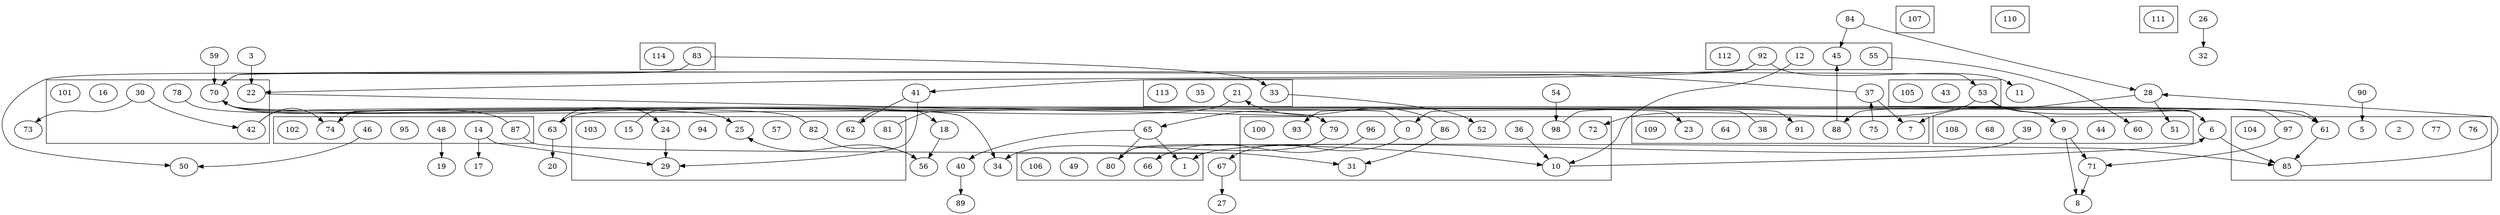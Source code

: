 digraph G {
subgraph cluster_0 {
98
79
0
36
72
96
93
10
31
52
86
100
}
subgraph cluster_1 {
22
70
30
78
16
42
101
}
subgraph cluster_2 {
87
48
46
95
31
14
74
102
}
subgraph cluster_3 {
24
25
82
57
81
94
25
29
62
15
103
}
subgraph cluster_4 {
96
76
85
25
77
2
93
97
5
46
61
30
104
}
subgraph cluster_5 {
53
52
25
25
5
43
5
105
}
subgraph cluster_6 {
66
72
70
98
97
85
80
1
70
49
106
}
subgraph cluster_7 {
95
107
}
subgraph cluster_8 {
39
31
43
9
44
51
94
60
68
108
}
subgraph cluster_9 {
38
7
81
91
75
88
60
64
23
109
}
subgraph cluster_10 {
24
110
}
subgraph cluster_11 {
60
30
53
39
51
15
111
}
subgraph cluster_12 {
45
12
86
92
31
25
55
112
}
subgraph cluster_13 {
74
22
33
82
21
35
92
42
113
}
subgraph cluster_14 {
0
95
5
30
62
83
114
}
70->53
90->5
41->62
88->45
97->71
54->98
33->52
71->8
9->71
15->18
42->23
53->9
9->8
0->74
0->67
3->22
6->0
84->28
86->21
40->89
36->10
65->1
92->22
21->63
56->25
38->93
53->61
96->66
37->7
63->20
92->11
30->42
28->7
14->17
83->33
22->79
14->29
41->29
81->6
82->56
78->25
48->19
65->40
39->1
97->65
70->79
42->74
46->50
80->10
12->10
61->85
59->70
70->34
67->27
82->70
26->32
53->72
24->29
37->70
6->85
75->37
87->70
92->41
28->51
18->56
62->61
83->50
79->34
86->31
85->28
6->88
87->31
55->60
30->73
10->6
63->24
65->80
80->85
98->91
84->45
}
